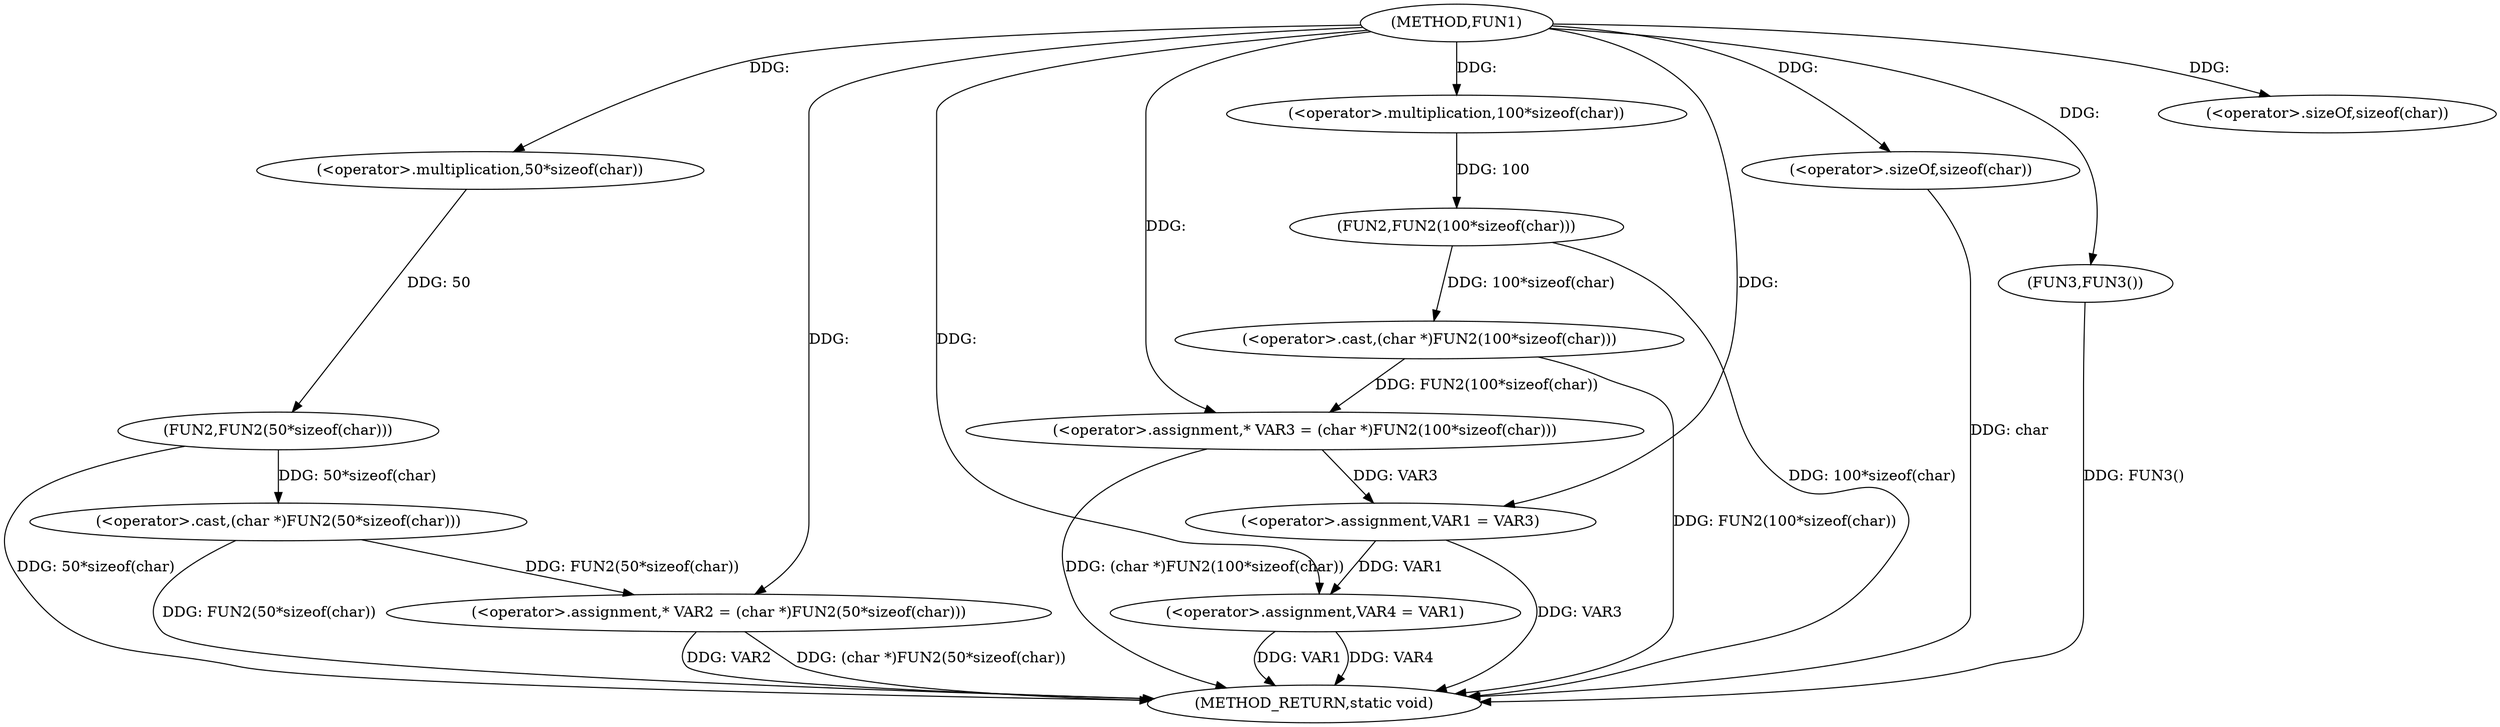 digraph FUN1 {  
"1000100" [label = "(METHOD,FUN1)" ]
"1000130" [label = "(METHOD_RETURN,static void)" ]
"1000104" [label = "(<operator>.assignment,* VAR2 = (char *)FUN2(50*sizeof(char)))" ]
"1000106" [label = "(<operator>.cast,(char *)FUN2(50*sizeof(char)))" ]
"1000108" [label = "(FUN2,FUN2(50*sizeof(char)))" ]
"1000109" [label = "(<operator>.multiplication,50*sizeof(char))" ]
"1000111" [label = "(<operator>.sizeOf,sizeof(char))" ]
"1000114" [label = "(<operator>.assignment,* VAR3 = (char *)FUN2(100*sizeof(char)))" ]
"1000116" [label = "(<operator>.cast,(char *)FUN2(100*sizeof(char)))" ]
"1000118" [label = "(FUN2,FUN2(100*sizeof(char)))" ]
"1000119" [label = "(<operator>.multiplication,100*sizeof(char))" ]
"1000121" [label = "(<operator>.sizeOf,sizeof(char))" ]
"1000123" [label = "(<operator>.assignment,VAR1 = VAR3)" ]
"1000126" [label = "(<operator>.assignment,VAR4 = VAR1)" ]
"1000129" [label = "(FUN3,FUN3())" ]
  "1000123" -> "1000130"  [ label = "DDG: VAR3"] 
  "1000106" -> "1000130"  [ label = "DDG: FUN2(50*sizeof(char))"] 
  "1000104" -> "1000130"  [ label = "DDG: VAR2"] 
  "1000129" -> "1000130"  [ label = "DDG: FUN3()"] 
  "1000126" -> "1000130"  [ label = "DDG: VAR4"] 
  "1000116" -> "1000130"  [ label = "DDG: FUN2(100*sizeof(char))"] 
  "1000121" -> "1000130"  [ label = "DDG: char"] 
  "1000126" -> "1000130"  [ label = "DDG: VAR1"] 
  "1000118" -> "1000130"  [ label = "DDG: 100*sizeof(char)"] 
  "1000114" -> "1000130"  [ label = "DDG: (char *)FUN2(100*sizeof(char))"] 
  "1000104" -> "1000130"  [ label = "DDG: (char *)FUN2(50*sizeof(char))"] 
  "1000108" -> "1000130"  [ label = "DDG: 50*sizeof(char)"] 
  "1000106" -> "1000104"  [ label = "DDG: FUN2(50*sizeof(char))"] 
  "1000100" -> "1000104"  [ label = "DDG: "] 
  "1000108" -> "1000106"  [ label = "DDG: 50*sizeof(char)"] 
  "1000109" -> "1000108"  [ label = "DDG: 50"] 
  "1000100" -> "1000109"  [ label = "DDG: "] 
  "1000100" -> "1000111"  [ label = "DDG: "] 
  "1000116" -> "1000114"  [ label = "DDG: FUN2(100*sizeof(char))"] 
  "1000100" -> "1000114"  [ label = "DDG: "] 
  "1000118" -> "1000116"  [ label = "DDG: 100*sizeof(char)"] 
  "1000119" -> "1000118"  [ label = "DDG: 100"] 
  "1000100" -> "1000119"  [ label = "DDG: "] 
  "1000100" -> "1000121"  [ label = "DDG: "] 
  "1000114" -> "1000123"  [ label = "DDG: VAR3"] 
  "1000100" -> "1000123"  [ label = "DDG: "] 
  "1000123" -> "1000126"  [ label = "DDG: VAR1"] 
  "1000100" -> "1000126"  [ label = "DDG: "] 
  "1000100" -> "1000129"  [ label = "DDG: "] 
}
